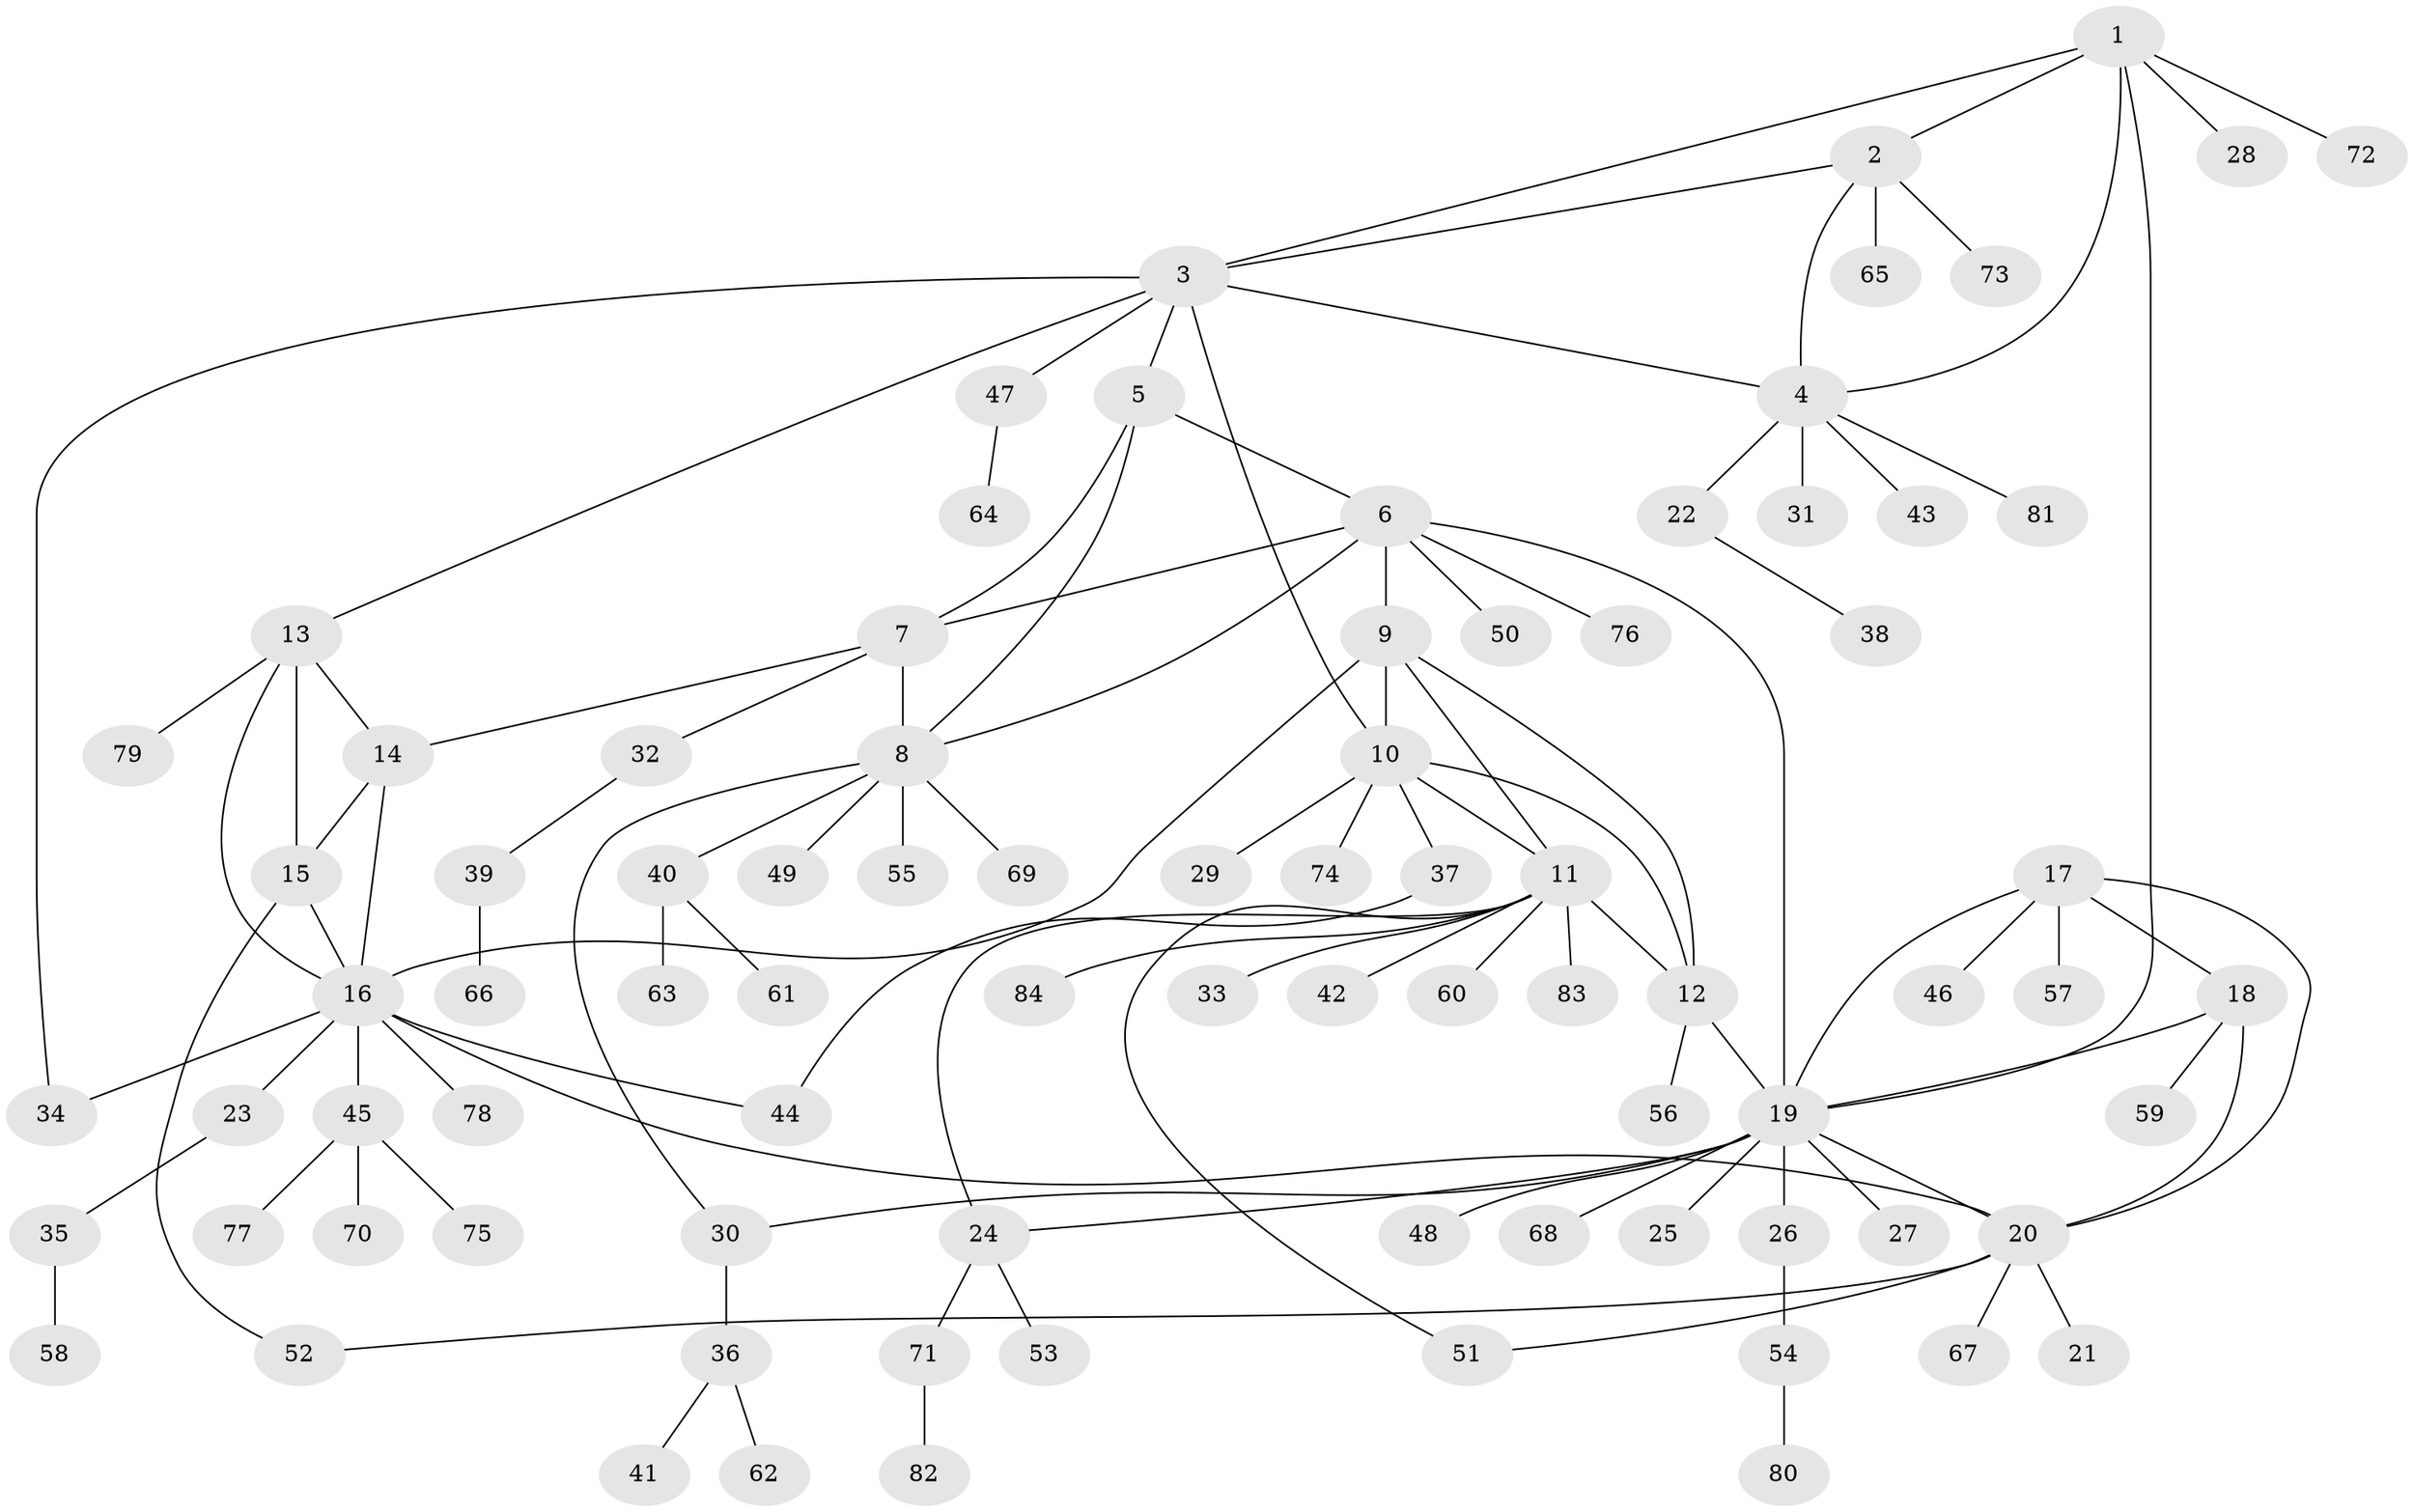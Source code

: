 // Generated by graph-tools (version 1.1) at 2025/37/03/09/25 02:37:20]
// undirected, 84 vertices, 110 edges
graph export_dot {
graph [start="1"]
  node [color=gray90,style=filled];
  1;
  2;
  3;
  4;
  5;
  6;
  7;
  8;
  9;
  10;
  11;
  12;
  13;
  14;
  15;
  16;
  17;
  18;
  19;
  20;
  21;
  22;
  23;
  24;
  25;
  26;
  27;
  28;
  29;
  30;
  31;
  32;
  33;
  34;
  35;
  36;
  37;
  38;
  39;
  40;
  41;
  42;
  43;
  44;
  45;
  46;
  47;
  48;
  49;
  50;
  51;
  52;
  53;
  54;
  55;
  56;
  57;
  58;
  59;
  60;
  61;
  62;
  63;
  64;
  65;
  66;
  67;
  68;
  69;
  70;
  71;
  72;
  73;
  74;
  75;
  76;
  77;
  78;
  79;
  80;
  81;
  82;
  83;
  84;
  1 -- 2;
  1 -- 3;
  1 -- 4;
  1 -- 19;
  1 -- 28;
  1 -- 72;
  2 -- 3;
  2 -- 4;
  2 -- 65;
  2 -- 73;
  3 -- 4;
  3 -- 5;
  3 -- 10;
  3 -- 13;
  3 -- 34;
  3 -- 47;
  4 -- 22;
  4 -- 31;
  4 -- 43;
  4 -- 81;
  5 -- 6;
  5 -- 7;
  5 -- 8;
  6 -- 7;
  6 -- 8;
  6 -- 9;
  6 -- 19;
  6 -- 50;
  6 -- 76;
  7 -- 8;
  7 -- 14;
  7 -- 32;
  8 -- 30;
  8 -- 40;
  8 -- 49;
  8 -- 55;
  8 -- 69;
  9 -- 10;
  9 -- 11;
  9 -- 12;
  9 -- 16;
  10 -- 11;
  10 -- 12;
  10 -- 29;
  10 -- 37;
  10 -- 74;
  11 -- 12;
  11 -- 24;
  11 -- 33;
  11 -- 42;
  11 -- 51;
  11 -- 60;
  11 -- 83;
  11 -- 84;
  12 -- 19;
  12 -- 56;
  13 -- 14;
  13 -- 15;
  13 -- 16;
  13 -- 79;
  14 -- 15;
  14 -- 16;
  15 -- 16;
  15 -- 52;
  16 -- 20;
  16 -- 23;
  16 -- 34;
  16 -- 44;
  16 -- 45;
  16 -- 78;
  17 -- 18;
  17 -- 19;
  17 -- 20;
  17 -- 46;
  17 -- 57;
  18 -- 19;
  18 -- 20;
  18 -- 59;
  19 -- 20;
  19 -- 24;
  19 -- 25;
  19 -- 26;
  19 -- 27;
  19 -- 30;
  19 -- 48;
  19 -- 68;
  20 -- 21;
  20 -- 51;
  20 -- 52;
  20 -- 67;
  22 -- 38;
  23 -- 35;
  24 -- 53;
  24 -- 71;
  26 -- 54;
  30 -- 36;
  32 -- 39;
  35 -- 58;
  36 -- 41;
  36 -- 62;
  37 -- 44;
  39 -- 66;
  40 -- 61;
  40 -- 63;
  45 -- 70;
  45 -- 75;
  45 -- 77;
  47 -- 64;
  54 -- 80;
  71 -- 82;
}
